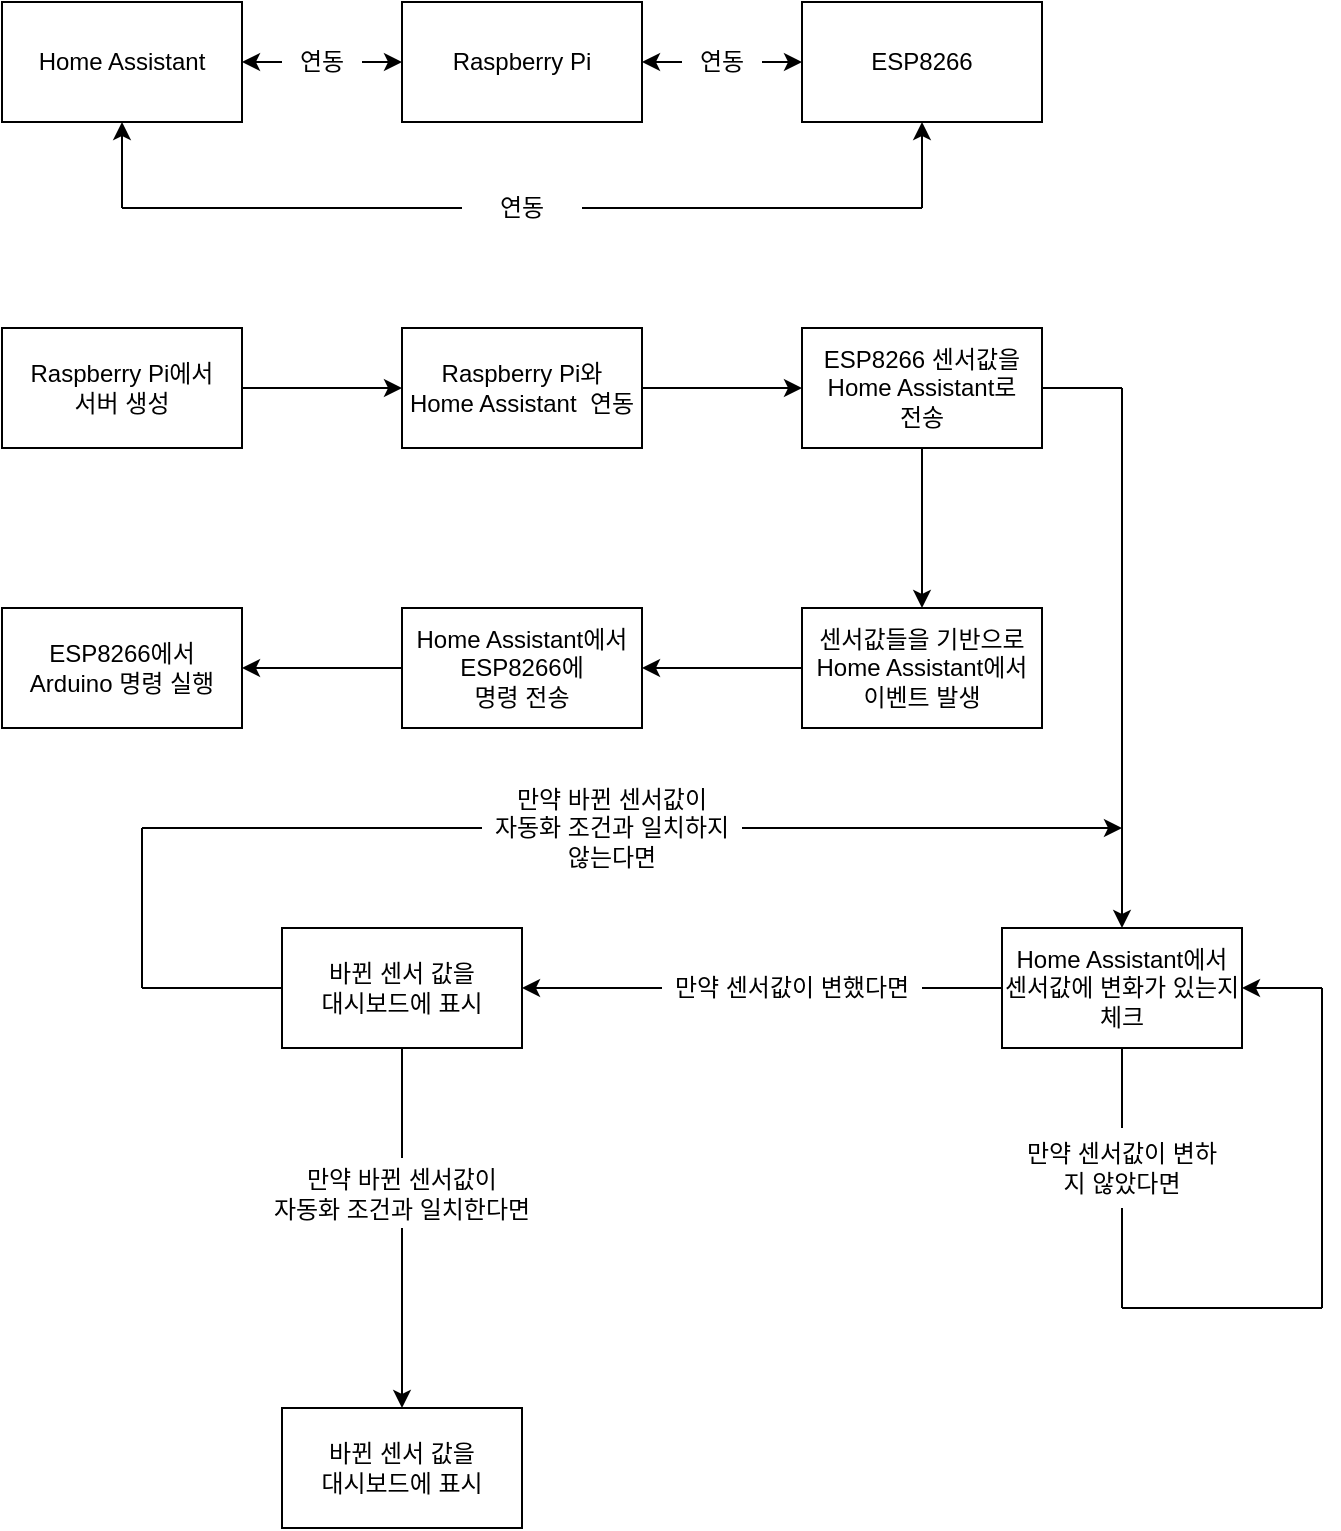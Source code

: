 <mxfile version="15.7.0" type="github">
  <diagram id="A8vIp2TGK7wljJM9ZnRp" name="Page-1">
    <mxGraphModel dx="1038" dy="539" grid="1" gridSize="10" guides="1" tooltips="1" connect="1" arrows="1" fold="1" page="1" pageScale="1" pageWidth="827" pageHeight="1169" math="0" shadow="0">
      <root>
        <mxCell id="0" />
        <mxCell id="1" parent="0" />
        <mxCell id="Fw1_F-YedPjkSl88bPaI-1" value="" style="rounded=0;whiteSpace=wrap;html=1;" parent="1" vertex="1">
          <mxGeometry x="120" y="17" width="120" height="60" as="geometry" />
        </mxCell>
        <mxCell id="Fw1_F-YedPjkSl88bPaI-2" value="Home Assistant" style="text;html=1;strokeColor=none;fillColor=none;align=center;verticalAlign=middle;whiteSpace=wrap;rounded=0;" parent="1" vertex="1">
          <mxGeometry x="130" y="27" width="100" height="40" as="geometry" />
        </mxCell>
        <mxCell id="Fw1_F-YedPjkSl88bPaI-3" value="" style="endArrow=classic;startArrow=none;html=1;rounded=0;exitX=1;exitY=0.5;exitDx=0;exitDy=0;entryX=0;entryY=0.5;entryDx=0;entryDy=0;" parent="1" source="xUG-7laHgLKFzoiEa8Dh-1" target="Fw1_F-YedPjkSl88bPaI-7" edge="1">
          <mxGeometry width="50" height="50" relative="1" as="geometry">
            <mxPoint x="260" y="70" as="sourcePoint" />
            <mxPoint x="310" y="20" as="targetPoint" />
          </mxGeometry>
        </mxCell>
        <mxCell id="Fw1_F-YedPjkSl88bPaI-7" value="" style="rounded=0;whiteSpace=wrap;html=1;" parent="1" vertex="1">
          <mxGeometry x="320" y="17" width="120" height="60" as="geometry" />
        </mxCell>
        <mxCell id="Fw1_F-YedPjkSl88bPaI-8" value="Raspberry Pi" style="text;html=1;strokeColor=none;fillColor=none;align=center;verticalAlign=middle;whiteSpace=wrap;rounded=0;" parent="1" vertex="1">
          <mxGeometry x="330" y="32" width="100" height="30" as="geometry" />
        </mxCell>
        <mxCell id="Fw1_F-YedPjkSl88bPaI-9" value="" style="rounded=0;whiteSpace=wrap;html=1;" parent="1" vertex="1">
          <mxGeometry x="520" y="17" width="120" height="60" as="geometry" />
        </mxCell>
        <mxCell id="Fw1_F-YedPjkSl88bPaI-10" value="" style="endArrow=classic;startArrow=none;html=1;rounded=0;exitX=1;exitY=0.5;exitDx=0;exitDy=0;entryX=0;entryY=0.5;entryDx=0;entryDy=0;" parent="1" source="xUG-7laHgLKFzoiEa8Dh-3" target="Fw1_F-YedPjkSl88bPaI-9" edge="1">
          <mxGeometry width="50" height="50" relative="1" as="geometry">
            <mxPoint x="380" y="140" as="sourcePoint" />
            <mxPoint x="430" y="90" as="targetPoint" />
          </mxGeometry>
        </mxCell>
        <mxCell id="Fw1_F-YedPjkSl88bPaI-12" value="ESP8266" style="text;html=1;strokeColor=none;fillColor=none;align=center;verticalAlign=middle;whiteSpace=wrap;rounded=0;" parent="1" vertex="1">
          <mxGeometry x="550" y="32" width="60" height="30" as="geometry" />
        </mxCell>
        <mxCell id="Fw1_F-YedPjkSl88bPaI-13" value="" style="rounded=0;whiteSpace=wrap;html=1;" parent="1" vertex="1">
          <mxGeometry x="120" y="180" width="120" height="60" as="geometry" />
        </mxCell>
        <mxCell id="Fw1_F-YedPjkSl88bPaI-14" value="Raspberry Pi에서&lt;br&gt;서버 생성" style="text;html=1;strokeColor=none;fillColor=none;align=center;verticalAlign=middle;whiteSpace=wrap;rounded=0;" parent="1" vertex="1">
          <mxGeometry x="120" y="180" width="120" height="60" as="geometry" />
        </mxCell>
        <mxCell id="4zu_zJMsxltXxvGF6ThB-1" value="" style="rounded=0;whiteSpace=wrap;html=1;" parent="1" vertex="1">
          <mxGeometry x="320" y="180" width="120" height="60" as="geometry" />
        </mxCell>
        <mxCell id="4zu_zJMsxltXxvGF6ThB-2" value="Raspberry Pi와&lt;br&gt;Home Assistant&amp;nbsp; 연동" style="text;html=1;strokeColor=none;fillColor=none;align=center;verticalAlign=middle;whiteSpace=wrap;rounded=0;" parent="1" vertex="1">
          <mxGeometry x="320" y="180" width="120" height="60" as="geometry" />
        </mxCell>
        <mxCell id="4zu_zJMsxltXxvGF6ThB-3" value="" style="rounded=0;whiteSpace=wrap;html=1;" parent="1" vertex="1">
          <mxGeometry x="520" y="180" width="120" height="60" as="geometry" />
        </mxCell>
        <mxCell id="4zu_zJMsxltXxvGF6ThB-4" value="ESP8266 센서값을&lt;br&gt;Home Assistant로 &lt;br&gt;전송" style="text;html=1;strokeColor=none;fillColor=none;align=center;verticalAlign=middle;whiteSpace=wrap;rounded=0;" parent="1" vertex="1">
          <mxGeometry x="520" y="180" width="120" height="60" as="geometry" />
        </mxCell>
        <mxCell id="4zu_zJMsxltXxvGF6ThB-5" value="" style="rounded=0;whiteSpace=wrap;html=1;" parent="1" vertex="1">
          <mxGeometry x="520" y="320" width="120" height="60" as="geometry" />
        </mxCell>
        <mxCell id="4zu_zJMsxltXxvGF6ThB-6" value="센서값들을 기반으로&lt;br&gt;Home Assistant에서&lt;br&gt;이벤트 발생" style="text;html=1;strokeColor=none;fillColor=none;align=center;verticalAlign=middle;whiteSpace=wrap;rounded=0;" parent="1" vertex="1">
          <mxGeometry x="520" y="320" width="120" height="60" as="geometry" />
        </mxCell>
        <mxCell id="4zu_zJMsxltXxvGF6ThB-7" value="" style="rounded=0;whiteSpace=wrap;html=1;" parent="1" vertex="1">
          <mxGeometry x="320" y="320" width="120" height="60" as="geometry" />
        </mxCell>
        <mxCell id="4zu_zJMsxltXxvGF6ThB-8" value="Home Assistant에서&lt;br&gt;ESP8266에 &lt;br&gt;명령 전송" style="text;html=1;strokeColor=none;fillColor=none;align=center;verticalAlign=middle;whiteSpace=wrap;rounded=0;" parent="1" vertex="1">
          <mxGeometry x="320" y="320" width="120" height="60" as="geometry" />
        </mxCell>
        <mxCell id="4zu_zJMsxltXxvGF6ThB-9" value="" style="rounded=0;whiteSpace=wrap;html=1;" parent="1" vertex="1">
          <mxGeometry x="120" y="320" width="120" height="60" as="geometry" />
        </mxCell>
        <mxCell id="4zu_zJMsxltXxvGF6ThB-10" value="ESP8266에서&lt;br&gt;Arduino 명령 실행" style="text;html=1;strokeColor=none;fillColor=none;align=center;verticalAlign=middle;whiteSpace=wrap;rounded=0;" parent="1" vertex="1">
          <mxGeometry x="120" y="320" width="120" height="60" as="geometry" />
        </mxCell>
        <mxCell id="xUG-7laHgLKFzoiEa8Dh-1" value="연동" style="text;html=1;strokeColor=none;fillColor=none;align=center;verticalAlign=middle;whiteSpace=wrap;rounded=0;" vertex="1" parent="1">
          <mxGeometry x="260" y="32" width="40" height="30" as="geometry" />
        </mxCell>
        <mxCell id="xUG-7laHgLKFzoiEa8Dh-2" value="" style="endArrow=none;startArrow=classic;html=1;rounded=0;exitX=1;exitY=0.5;exitDx=0;exitDy=0;entryX=0;entryY=0.5;entryDx=0;entryDy=0;" edge="1" parent="1" source="Fw1_F-YedPjkSl88bPaI-1" target="xUG-7laHgLKFzoiEa8Dh-1">
          <mxGeometry width="50" height="50" relative="1" as="geometry">
            <mxPoint x="240" y="47" as="sourcePoint" />
            <mxPoint x="320" y="47" as="targetPoint" />
          </mxGeometry>
        </mxCell>
        <mxCell id="xUG-7laHgLKFzoiEa8Dh-3" value="연동" style="text;html=1;strokeColor=none;fillColor=none;align=center;verticalAlign=middle;whiteSpace=wrap;rounded=0;" vertex="1" parent="1">
          <mxGeometry x="460" y="32" width="40" height="30" as="geometry" />
        </mxCell>
        <mxCell id="xUG-7laHgLKFzoiEa8Dh-4" value="" style="endArrow=none;startArrow=classic;html=1;rounded=0;exitX=1;exitY=0.5;exitDx=0;exitDy=0;entryX=0;entryY=0.5;entryDx=0;entryDy=0;" edge="1" parent="1" source="Fw1_F-YedPjkSl88bPaI-7" target="xUG-7laHgLKFzoiEa8Dh-3">
          <mxGeometry width="50" height="50" relative="1" as="geometry">
            <mxPoint x="440" y="47" as="sourcePoint" />
            <mxPoint x="520" y="47" as="targetPoint" />
          </mxGeometry>
        </mxCell>
        <mxCell id="xUG-7laHgLKFzoiEa8Dh-6" value="" style="endArrow=classic;html=1;rounded=0;entryX=0.5;entryY=1;entryDx=0;entryDy=0;" edge="1" parent="1" target="Fw1_F-YedPjkSl88bPaI-1">
          <mxGeometry width="50" height="50" relative="1" as="geometry">
            <mxPoint x="180" y="120" as="sourcePoint" />
            <mxPoint x="210" y="90" as="targetPoint" />
          </mxGeometry>
        </mxCell>
        <mxCell id="xUG-7laHgLKFzoiEa8Dh-7" value="" style="endArrow=classic;html=1;rounded=0;entryX=0.5;entryY=1;entryDx=0;entryDy=0;" edge="1" parent="1" target="Fw1_F-YedPjkSl88bPaI-9">
          <mxGeometry width="50" height="50" relative="1" as="geometry">
            <mxPoint x="580" y="120" as="sourcePoint" />
            <mxPoint x="600" y="90" as="targetPoint" />
          </mxGeometry>
        </mxCell>
        <mxCell id="xUG-7laHgLKFzoiEa8Dh-8" value="" style="endArrow=none;html=1;rounded=0;startArrow=none;" edge="1" parent="1" source="xUG-7laHgLKFzoiEa8Dh-9">
          <mxGeometry width="50" height="50" relative="1" as="geometry">
            <mxPoint x="180" y="120" as="sourcePoint" />
            <mxPoint x="580" y="120" as="targetPoint" />
          </mxGeometry>
        </mxCell>
        <mxCell id="xUG-7laHgLKFzoiEa8Dh-9" value="연동" style="text;html=1;strokeColor=none;fillColor=none;align=center;verticalAlign=middle;whiteSpace=wrap;rounded=0;" vertex="1" parent="1">
          <mxGeometry x="350" y="105" width="60" height="30" as="geometry" />
        </mxCell>
        <mxCell id="xUG-7laHgLKFzoiEa8Dh-10" value="" style="endArrow=none;html=1;rounded=0;" edge="1" parent="1" target="xUG-7laHgLKFzoiEa8Dh-9">
          <mxGeometry width="50" height="50" relative="1" as="geometry">
            <mxPoint x="180" y="120" as="sourcePoint" />
            <mxPoint x="580" y="120" as="targetPoint" />
          </mxGeometry>
        </mxCell>
        <mxCell id="xUG-7laHgLKFzoiEa8Dh-11" value="" style="endArrow=classic;html=1;rounded=0;exitX=1;exitY=0.5;exitDx=0;exitDy=0;entryX=0;entryY=0.5;entryDx=0;entryDy=0;" edge="1" parent="1" source="Fw1_F-YedPjkSl88bPaI-14" target="4zu_zJMsxltXxvGF6ThB-2">
          <mxGeometry width="50" height="50" relative="1" as="geometry">
            <mxPoint x="270" y="320" as="sourcePoint" />
            <mxPoint x="320" y="270" as="targetPoint" />
          </mxGeometry>
        </mxCell>
        <mxCell id="xUG-7laHgLKFzoiEa8Dh-12" value="" style="endArrow=classic;html=1;rounded=0;exitX=1;exitY=0.5;exitDx=0;exitDy=0;entryX=0;entryY=0.5;entryDx=0;entryDy=0;" edge="1" parent="1" source="4zu_zJMsxltXxvGF6ThB-2" target="4zu_zJMsxltXxvGF6ThB-4">
          <mxGeometry width="50" height="50" relative="1" as="geometry">
            <mxPoint x="250" y="220" as="sourcePoint" />
            <mxPoint x="330" y="220" as="targetPoint" />
          </mxGeometry>
        </mxCell>
        <mxCell id="xUG-7laHgLKFzoiEa8Dh-13" value="" style="endArrow=classic;html=1;rounded=0;exitX=0.5;exitY=1;exitDx=0;exitDy=0;entryX=0.5;entryY=0;entryDx=0;entryDy=0;" edge="1" parent="1" source="4zu_zJMsxltXxvGF6ThB-4" target="4zu_zJMsxltXxvGF6ThB-6">
          <mxGeometry width="50" height="50" relative="1" as="geometry">
            <mxPoint x="260" y="230" as="sourcePoint" />
            <mxPoint x="340" y="230" as="targetPoint" />
          </mxGeometry>
        </mxCell>
        <mxCell id="xUG-7laHgLKFzoiEa8Dh-14" value="" style="endArrow=classic;html=1;rounded=0;exitX=0;exitY=0.5;exitDx=0;exitDy=0;entryX=1;entryY=0.5;entryDx=0;entryDy=0;" edge="1" parent="1" source="4zu_zJMsxltXxvGF6ThB-6" target="4zu_zJMsxltXxvGF6ThB-8">
          <mxGeometry width="50" height="50" relative="1" as="geometry">
            <mxPoint x="270" y="240" as="sourcePoint" />
            <mxPoint x="350" y="240" as="targetPoint" />
          </mxGeometry>
        </mxCell>
        <mxCell id="xUG-7laHgLKFzoiEa8Dh-15" value="" style="endArrow=classic;html=1;rounded=0;exitX=0;exitY=0.5;exitDx=0;exitDy=0;entryX=1;entryY=0.5;entryDx=0;entryDy=0;" edge="1" parent="1" source="4zu_zJMsxltXxvGF6ThB-8" target="4zu_zJMsxltXxvGF6ThB-10">
          <mxGeometry width="50" height="50" relative="1" as="geometry">
            <mxPoint x="280" y="250" as="sourcePoint" />
            <mxPoint x="360" y="250" as="targetPoint" />
          </mxGeometry>
        </mxCell>
        <mxCell id="xUG-7laHgLKFzoiEa8Dh-20" value="" style="endArrow=none;html=1;rounded=0;" edge="1" parent="1">
          <mxGeometry width="50" height="50" relative="1" as="geometry">
            <mxPoint x="640" y="210" as="sourcePoint" />
            <mxPoint x="680" y="210" as="targetPoint" />
          </mxGeometry>
        </mxCell>
        <mxCell id="xUG-7laHgLKFzoiEa8Dh-21" value="" style="endArrow=none;html=1;rounded=0;" edge="1" parent="1">
          <mxGeometry width="50" height="50" relative="1" as="geometry">
            <mxPoint x="680" y="430" as="sourcePoint" />
            <mxPoint x="680" y="210" as="targetPoint" />
          </mxGeometry>
        </mxCell>
        <mxCell id="xUG-7laHgLKFzoiEa8Dh-22" value="" style="endArrow=classic;html=1;rounded=0;" edge="1" parent="1">
          <mxGeometry width="50" height="50" relative="1" as="geometry">
            <mxPoint x="680" y="430" as="sourcePoint" />
            <mxPoint x="680" y="480" as="targetPoint" />
          </mxGeometry>
        </mxCell>
        <mxCell id="xUG-7laHgLKFzoiEa8Dh-23" value="" style="rounded=0;whiteSpace=wrap;html=1;" vertex="1" parent="1">
          <mxGeometry x="620" y="480" width="120" height="60" as="geometry" />
        </mxCell>
        <mxCell id="xUG-7laHgLKFzoiEa8Dh-24" value="Home Assistant에서&lt;br&gt;센서값에 변화가 있는지 체크" style="text;html=1;strokeColor=none;fillColor=none;align=center;verticalAlign=middle;whiteSpace=wrap;rounded=0;" vertex="1" parent="1">
          <mxGeometry x="620" y="480" width="120" height="60" as="geometry" />
        </mxCell>
        <mxCell id="xUG-7laHgLKFzoiEa8Dh-25" value="" style="rounded=0;whiteSpace=wrap;html=1;" vertex="1" parent="1">
          <mxGeometry x="260" y="480" width="120" height="60" as="geometry" />
        </mxCell>
        <mxCell id="xUG-7laHgLKFzoiEa8Dh-26" value="바뀐 센서 값을 &lt;br&gt;대시보드에 표시" style="text;html=1;strokeColor=none;fillColor=none;align=center;verticalAlign=middle;whiteSpace=wrap;rounded=0;" vertex="1" parent="1">
          <mxGeometry x="260" y="480" width="120" height="60" as="geometry" />
        </mxCell>
        <mxCell id="xUG-7laHgLKFzoiEa8Dh-27" value="" style="endArrow=classic;html=1;rounded=0;entryX=1;entryY=0.5;entryDx=0;entryDy=0;startArrow=none;" edge="1" parent="1" source="xUG-7laHgLKFzoiEa8Dh-28" target="xUG-7laHgLKFzoiEa8Dh-26">
          <mxGeometry width="50" height="50" relative="1" as="geometry">
            <mxPoint x="620" y="510" as="sourcePoint" />
            <mxPoint x="640" y="580" as="targetPoint" />
          </mxGeometry>
        </mxCell>
        <mxCell id="xUG-7laHgLKFzoiEa8Dh-28" value="만약 센서값이 변했다면" style="text;html=1;strokeColor=none;fillColor=none;align=center;verticalAlign=middle;whiteSpace=wrap;rounded=0;" vertex="1" parent="1">
          <mxGeometry x="450" y="495" width="130" height="30" as="geometry" />
        </mxCell>
        <mxCell id="xUG-7laHgLKFzoiEa8Dh-29" value="" style="endArrow=none;html=1;rounded=0;entryX=1;entryY=0.5;entryDx=0;entryDy=0;" edge="1" parent="1" target="xUG-7laHgLKFzoiEa8Dh-28">
          <mxGeometry width="50" height="50" relative="1" as="geometry">
            <mxPoint x="620" y="510" as="sourcePoint" />
            <mxPoint x="380" y="510" as="targetPoint" />
          </mxGeometry>
        </mxCell>
        <mxCell id="xUG-7laHgLKFzoiEa8Dh-31" value="" style="endArrow=none;html=1;rounded=0;entryX=0.5;entryY=1;entryDx=0;entryDy=0;startArrow=none;" edge="1" parent="1" source="xUG-7laHgLKFzoiEa8Dh-35" target="xUG-7laHgLKFzoiEa8Dh-24">
          <mxGeometry width="50" height="50" relative="1" as="geometry">
            <mxPoint x="680" y="670" as="sourcePoint" />
            <mxPoint x="710" y="540" as="targetPoint" />
          </mxGeometry>
        </mxCell>
        <mxCell id="xUG-7laHgLKFzoiEa8Dh-32" value="" style="endArrow=none;html=1;rounded=0;" edge="1" parent="1">
          <mxGeometry width="50" height="50" relative="1" as="geometry">
            <mxPoint x="680" y="670" as="sourcePoint" />
            <mxPoint x="780" y="670" as="targetPoint" />
          </mxGeometry>
        </mxCell>
        <mxCell id="xUG-7laHgLKFzoiEa8Dh-33" value="" style="endArrow=none;html=1;rounded=0;" edge="1" parent="1">
          <mxGeometry width="50" height="50" relative="1" as="geometry">
            <mxPoint x="780" y="670" as="sourcePoint" />
            <mxPoint x="780" y="510" as="targetPoint" />
          </mxGeometry>
        </mxCell>
        <mxCell id="xUG-7laHgLKFzoiEa8Dh-34" value="" style="endArrow=classic;html=1;rounded=0;entryX=1;entryY=0.5;entryDx=0;entryDy=0;" edge="1" parent="1" target="xUG-7laHgLKFzoiEa8Dh-24">
          <mxGeometry width="50" height="50" relative="1" as="geometry">
            <mxPoint x="780" y="510" as="sourcePoint" />
            <mxPoint x="450" y="740" as="targetPoint" />
          </mxGeometry>
        </mxCell>
        <mxCell id="xUG-7laHgLKFzoiEa8Dh-35" value="만약 센서값이 변하지 않았다면" style="text;html=1;strokeColor=none;fillColor=none;align=center;verticalAlign=middle;whiteSpace=wrap;rounded=0;" vertex="1" parent="1">
          <mxGeometry x="630" y="580" width="100" height="40" as="geometry" />
        </mxCell>
        <mxCell id="xUG-7laHgLKFzoiEa8Dh-36" value="" style="endArrow=none;html=1;rounded=0;" edge="1" parent="1" target="xUG-7laHgLKFzoiEa8Dh-35">
          <mxGeometry width="50" height="50" relative="1" as="geometry">
            <mxPoint x="680" y="670" as="sourcePoint" />
            <mxPoint x="680" y="540" as="targetPoint" />
          </mxGeometry>
        </mxCell>
        <mxCell id="xUG-7laHgLKFzoiEa8Dh-41" value="" style="rounded=0;whiteSpace=wrap;html=1;" vertex="1" parent="1">
          <mxGeometry x="260" y="720" width="120" height="60" as="geometry" />
        </mxCell>
        <mxCell id="xUG-7laHgLKFzoiEa8Dh-42" value="바뀐 센서 값을 &lt;br&gt;대시보드에 표시" style="text;html=1;strokeColor=none;fillColor=none;align=center;verticalAlign=middle;whiteSpace=wrap;rounded=0;" vertex="1" parent="1">
          <mxGeometry x="260" y="720" width="120" height="60" as="geometry" />
        </mxCell>
        <mxCell id="xUG-7laHgLKFzoiEa8Dh-44" value="" style="endArrow=classic;html=1;rounded=0;exitX=0.5;exitY=1;exitDx=0;exitDy=0;entryX=0.5;entryY=0;entryDx=0;entryDy=0;startArrow=none;" edge="1" parent="1" source="xUG-7laHgLKFzoiEa8Dh-45" target="xUG-7laHgLKFzoiEa8Dh-42">
          <mxGeometry width="50" height="50" relative="1" as="geometry">
            <mxPoint x="310" y="600" as="sourcePoint" />
            <mxPoint x="360" y="550" as="targetPoint" />
          </mxGeometry>
        </mxCell>
        <mxCell id="xUG-7laHgLKFzoiEa8Dh-45" value="만약 바뀐 센서값이 &lt;br&gt;자동화 조건과 일치한다면" style="text;html=1;strokeColor=none;fillColor=none;align=center;verticalAlign=middle;whiteSpace=wrap;rounded=0;" vertex="1" parent="1">
          <mxGeometry x="240" y="595" width="160" height="35" as="geometry" />
        </mxCell>
        <mxCell id="xUG-7laHgLKFzoiEa8Dh-46" value="" style="endArrow=none;html=1;rounded=0;exitX=0.5;exitY=1;exitDx=0;exitDy=0;entryX=0.5;entryY=0;entryDx=0;entryDy=0;" edge="1" parent="1" source="xUG-7laHgLKFzoiEa8Dh-26" target="xUG-7laHgLKFzoiEa8Dh-45">
          <mxGeometry width="50" height="50" relative="1" as="geometry">
            <mxPoint x="320" y="540" as="sourcePoint" />
            <mxPoint x="320" y="750" as="targetPoint" />
          </mxGeometry>
        </mxCell>
        <mxCell id="xUG-7laHgLKFzoiEa8Dh-47" value="" style="endArrow=none;html=1;rounded=0;entryX=0;entryY=0.5;entryDx=0;entryDy=0;" edge="1" parent="1" target="xUG-7laHgLKFzoiEa8Dh-26">
          <mxGeometry width="50" height="50" relative="1" as="geometry">
            <mxPoint x="190" y="510" as="sourcePoint" />
            <mxPoint x="250" y="500" as="targetPoint" />
          </mxGeometry>
        </mxCell>
        <mxCell id="xUG-7laHgLKFzoiEa8Dh-48" value="" style="endArrow=none;html=1;rounded=0;" edge="1" parent="1">
          <mxGeometry width="50" height="50" relative="1" as="geometry">
            <mxPoint x="190" y="510" as="sourcePoint" />
            <mxPoint x="190" y="430" as="targetPoint" />
          </mxGeometry>
        </mxCell>
        <mxCell id="xUG-7laHgLKFzoiEa8Dh-49" value="" style="endArrow=classic;html=1;rounded=0;startArrow=none;" edge="1" parent="1" source="xUG-7laHgLKFzoiEa8Dh-50">
          <mxGeometry width="50" height="50" relative="1" as="geometry">
            <mxPoint x="190" y="460" as="sourcePoint" />
            <mxPoint x="680" y="430" as="targetPoint" />
          </mxGeometry>
        </mxCell>
        <mxCell id="xUG-7laHgLKFzoiEa8Dh-50" value="만약 바뀐 센서값이 &lt;br&gt;자동화 조건과 일치하지 않는다면" style="text;html=1;strokeColor=none;fillColor=none;align=center;verticalAlign=middle;whiteSpace=wrap;rounded=0;" vertex="1" parent="1">
          <mxGeometry x="360" y="410" width="130" height="40" as="geometry" />
        </mxCell>
        <mxCell id="xUG-7laHgLKFzoiEa8Dh-51" value="" style="endArrow=none;html=1;rounded=0;" edge="1" parent="1">
          <mxGeometry width="50" height="50" relative="1" as="geometry">
            <mxPoint x="190" y="430" as="sourcePoint" />
            <mxPoint x="360" y="430" as="targetPoint" />
          </mxGeometry>
        </mxCell>
      </root>
    </mxGraphModel>
  </diagram>
</mxfile>
